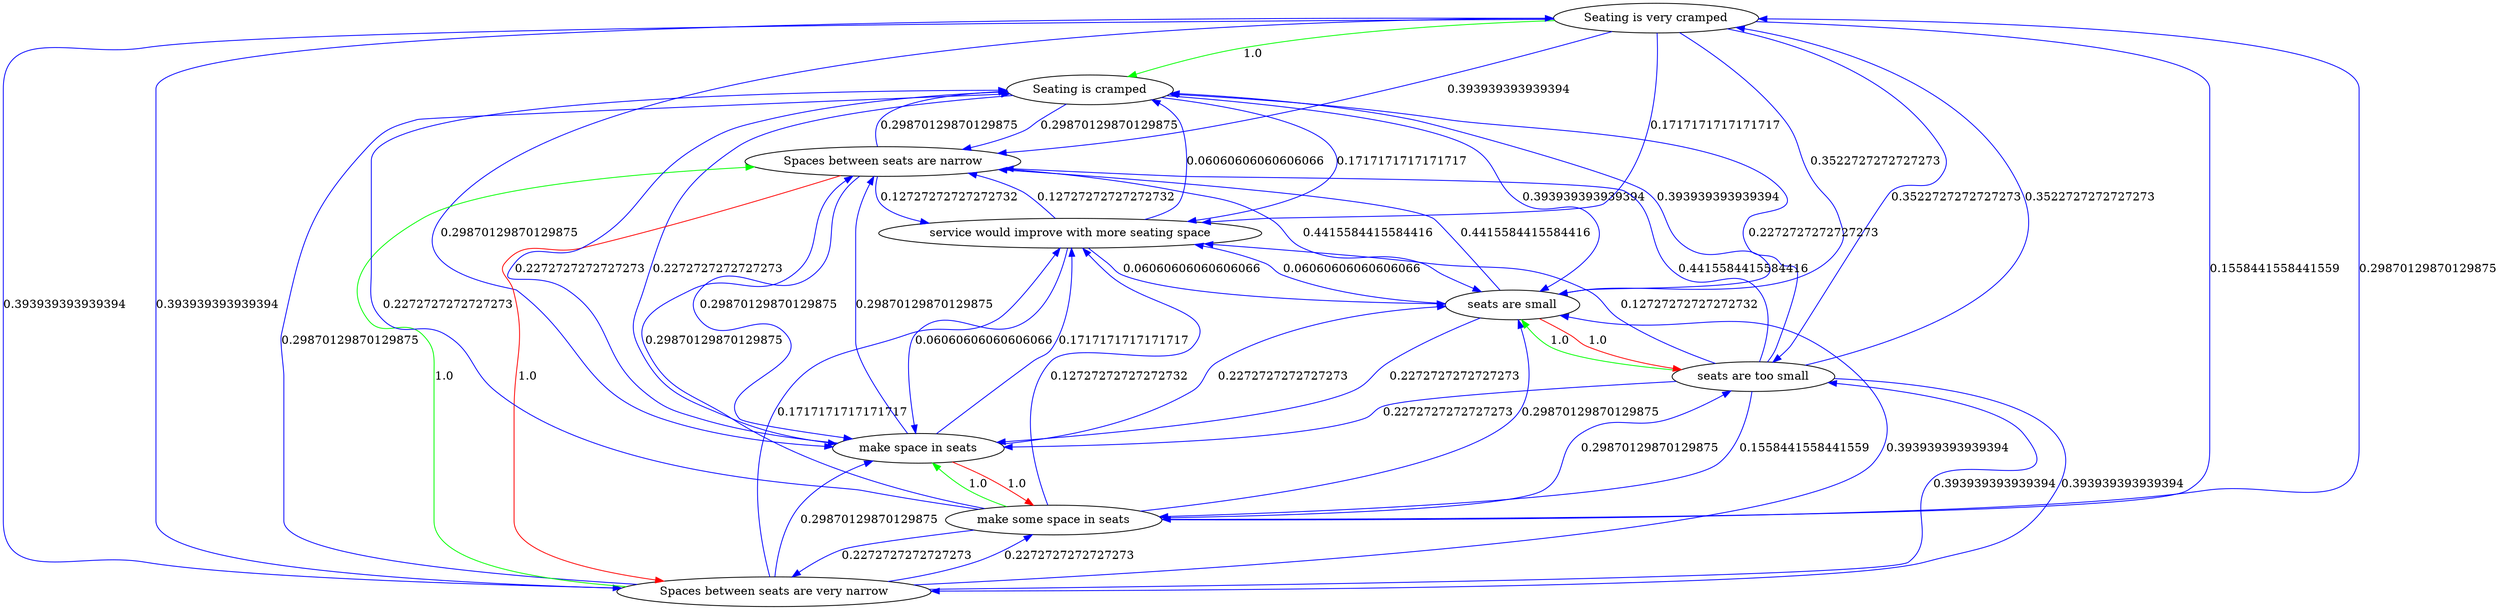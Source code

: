 digraph rawGraph {
"Seating is very cramped";"Seating is cramped";"Spaces between seats are very narrow";"Spaces between seats are narrow";"make some space in seats";"make space in seats";"seats are too small";"seats are small";"service would improve with more seating space";"Seating is very cramped" -> "Seating is cramped" [label=1.0] [color=green]
"Spaces between seats are very narrow" -> "Spaces between seats are narrow" [label=1.0] [color=green]
"Spaces between seats are narrow" -> "Spaces between seats are very narrow" [label=1.0] [color=red]
"Seating is cramped" -> "Spaces between seats are narrow" [label=0.29870129870129875] [color=blue]
"Spaces between seats are narrow" -> "Seating is cramped" [label=0.29870129870129875] [color=blue]
"Seating is very cramped" -> "Spaces between seats are very narrow" [label=0.393939393939394] [color=blue]
"Spaces between seats are very narrow" -> "Seating is very cramped" [label=0.393939393939394] [color=blue]
"Seating is very cramped" -> "Spaces between seats are narrow" [label=0.393939393939394] [color=blue]
"Spaces between seats are very narrow" -> "Seating is cramped" [label=0.29870129870129875] [color=blue]
"make some space in seats" -> "make space in seats" [label=1.0] [color=green]
"make space in seats" -> "make some space in seats" [label=1.0] [color=red]
"Spaces between seats are narrow" -> "make space in seats" [label=0.29870129870129875] [color=blue]
"make space in seats" -> "Spaces between seats are narrow" [label=0.29870129870129875] [color=blue]
"Spaces between seats are very narrow" -> "make some space in seats" [label=0.2272727272727273] [color=blue]
"make some space in seats" -> "Spaces between seats are very narrow" [label=0.2272727272727273] [color=blue]
"Seating is cramped" -> "make space in seats" [label=0.2272727272727273] [color=blue]
"make space in seats" -> "Seating is cramped" [label=0.2272727272727273] [color=blue]
"Seating is very cramped" -> "make some space in seats" [label=0.1558441558441559] [color=blue]
"make some space in seats" -> "Seating is very cramped" [label=0.29870129870129875] [color=blue]
"Seating is very cramped" -> "make space in seats" [label=0.29870129870129875] [color=blue]
"Spaces between seats are very narrow" -> "make space in seats" [label=0.29870129870129875] [color=blue]
"make some space in seats" -> "Spaces between seats are narrow" [label=0.29870129870129875] [color=blue]
"make some space in seats" -> "Seating is cramped" [label=0.2272727272727273] [color=blue]
"seats are too small" -> "seats are small" [label=1.0] [color=green]
"seats are small" -> "seats are too small" [label=1.0] [color=red]
"seats are small" -> "make space in seats" [label=0.2272727272727273] [color=blue]
"make space in seats" -> "seats are small" [label=0.2272727272727273] [color=blue]
"make some space in seats" -> "seats are too small" [label=0.29870129870129875] [color=blue]
"seats are too small" -> "make some space in seats" [label=0.1558441558441559] [color=blue]
"Spaces between seats are narrow" -> "seats are small" [label=0.4415584415584416] [color=blue]
"seats are small" -> "Spaces between seats are narrow" [label=0.4415584415584416] [color=blue]
"Spaces between seats are very narrow" -> "seats are too small" [label=0.393939393939394] [color=blue]
"seats are too small" -> "Spaces between seats are very narrow" [label=0.393939393939394] [color=blue]
"Seating is cramped" -> "seats are small" [label=0.393939393939394] [color=blue]
"seats are small" -> "Seating is cramped" [label=0.393939393939394] [color=blue]
"Seating is very cramped" -> "seats are too small" [label=0.3522727272727273] [color=blue]
"seats are too small" -> "Seating is very cramped" [label=0.3522727272727273] [color=blue]
"Seating is very cramped" -> "seats are small" [label=0.3522727272727273] [color=blue]
"Spaces between seats are very narrow" -> "seats are small" [label=0.393939393939394] [color=blue]
"make some space in seats" -> "seats are small" [label=0.29870129870129875] [color=blue]
"seats are too small" -> "make space in seats" [label=0.2272727272727273] [color=blue]
"seats are too small" -> "Spaces between seats are narrow" [label=0.4415584415584416] [color=blue]
"seats are too small" -> "Seating is cramped" [label=0.2272727272727273] [color=blue]
"service would improve with more seating space" -> "make space in seats" [label=0.06060606060606066] [color=blue]
"make space in seats" -> "service would improve with more seating space" [label=0.1717171717171717] [color=blue]
"service would improve with more seating space" -> "Spaces between seats are narrow" [label=0.12727272727272732] [color=blue]
"Spaces between seats are narrow" -> "service would improve with more seating space" [label=0.12727272727272732] [color=blue]
"seats are small" -> "service would improve with more seating space" [label=0.06060606060606066] [color=blue]
"service would improve with more seating space" -> "seats are small" [label=0.06060606060606066] [color=blue]
"Seating is cramped" -> "service would improve with more seating space" [label=0.1717171717171717] [color=blue]
"service would improve with more seating space" -> "Seating is cramped" [label=0.06060606060606066] [color=blue]
"Seating is very cramped" -> "service would improve with more seating space" [label=0.1717171717171717] [color=blue]
"Spaces between seats are very narrow" -> "service would improve with more seating space" [label=0.1717171717171717] [color=blue]
"make some space in seats" -> "service would improve with more seating space" [label=0.12727272727272732] [color=blue]
"seats are too small" -> "service would improve with more seating space" [label=0.12727272727272732] [color=blue]
}